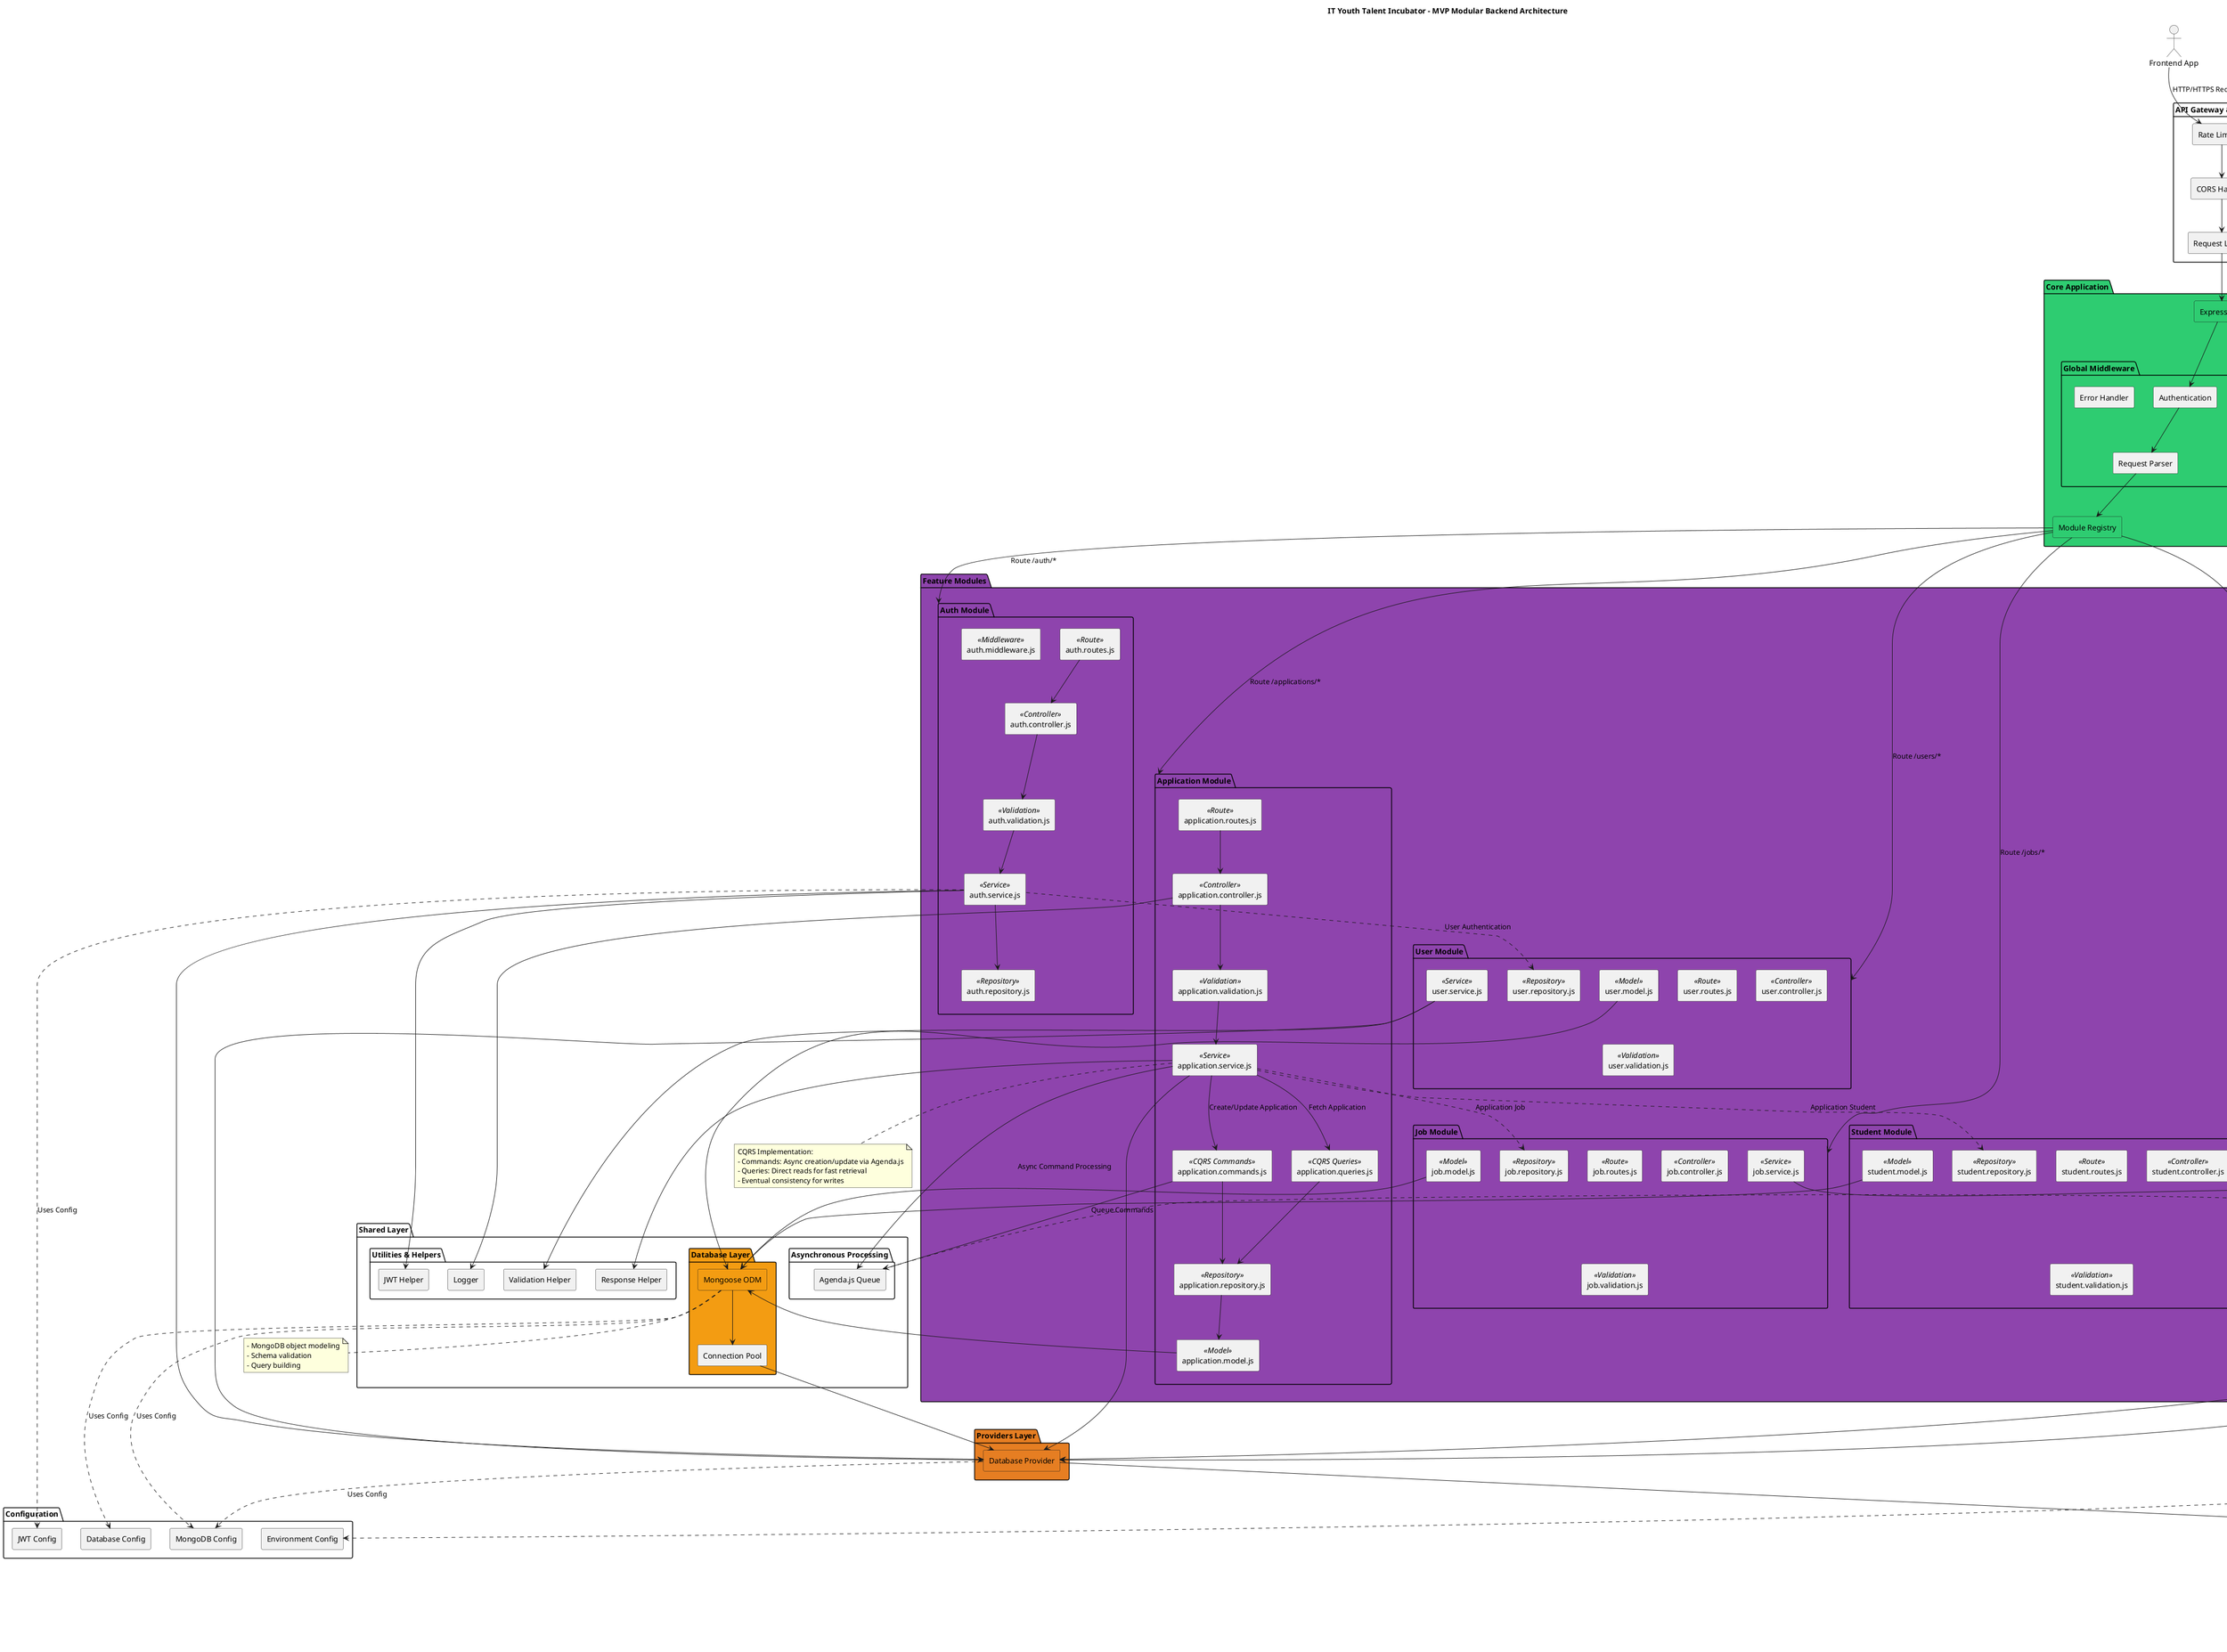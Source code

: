 @startuml IT_Youth_Talent_Incubator_MVP_Modular_Backend_Architecture

skinparam componentStyle rectangle

!define PRIMARY_COLOR #3498db
!define SECONDARY_COLOR #2ecc71
!define WARNING_COLOR #f39c12
!define MODULE_COLOR #8e44ad
!define PROVIDER_COLOR #e67e22
!define MONITORING_COLOR #16a085

title IT Youth Talent Incubator - MVP Modular Backend Architecture

' External Services
cloud "External Services" as external {
    component "MongoDB Atlas" as mongodb #f39c12
}

' Providers Layer
package "Providers Layer" as providers_layer #e67e22 {
    component "Database Provider" as db_provider #e67e22
}

' API Gateway & Security Layer
package "API Gateway & Security" as gateway {
    component "Rate Limiting" as rate_limit
    component "CORS Handler" as cors
    component "Request Logger" as logger
}

' Core Application
package "Core Application" as core_app #2ecc71 {
    component "Express App" as express_app #2ecc71
    component "Module Registry" as module_registry #2ecc71

    ' Global Middleware
    package "Global Middleware" as global_middleware {
        component "Authentication" as global_auth
        component "Error Handler" as global_error
        component "Request Parser" as request_parser
    }
}

' Feature Modules
package "Feature Modules" as feature_modules #8e44ad {
    package "Auth Module" as auth_module #8e44ad {
        component "auth.routes.js" as auth_routes <<Route>>
        component "auth.controller.js" as auth_controller <<Controller>>
        component "auth.service.js" as auth_service <<Service>>
        component "auth.repository.js" as auth_repository <<Repository>>
        component "auth.validation.js" as auth_validation <<Validation>>
        component "auth.middleware.js" as auth_middleware <<Middleware>>
    }

    package "User Module" as user_module #8e44ad {
        component "user.routes.js" as user_routes <<Route>>
        component "user.controller.js" as user_controller <<Controller>>
        component "user.service.js" as user_service <<Service>>
        component "user.repository.js" as user_repository <<Repository>>
        component "user.validation.js" as user_validation <<Validation>>
        component "user.model.js" as user_model <<Model>>
    }

    package "Student Module" as student_module #8e44ad {
        component "student.routes.js" as student_routes <<Route>>
        component "student.controller.js" as student_controller <<Controller>>
        component "student.service.js" as student_service <<Service>>
        component "student.repository.js" as student_repository <<Repository>> 
        component "student.validation.js" as student_validation <<Validation>>
        component "student.model.js" as student_model <<Model>>
    }

    package "Job Module" as job_module #8e44ad {
        component "job.routes.js" as job_routes <<Route>>
        component "job.controller.js" as job_controller <<Controller>>
        component "job.service.js" as job_service <<Service>>
        component "job.repository.js" as job_repository <<Repository>>
        component "job.validation.js" as job_validation <<Validation>>
        component "job.model.js" as job_model <<Model>>
    }

    package "Application Module" as application_module #8e44ad {
        component "application.routes.js" as app_routes <<Route>>
        component "application.controller.js" as app_controller <<Controller>>
        component "application.service.js" as app_service <<Service>>
        component "application.repository.js" as app_repository <<Repository>>
        component "application.validation.js" as app_validation <<Validation>>
        component "application.model.js" as app_model <<Model>>
        component "application.commands.js" as app_commands <<CQRS Commands>>
        component "application.queries.js" as app_queries <<CQRS Queries>>
    }
}

' Shared Layer
package "Shared Layer" as shared_layer {
    package "Database Layer" as db_layer #f39c12 {
        component "Mongoose ODM" as mongoose #f39c12
        component "Connection Pool" as connection_pool
    }

    package "Utilities & Helpers" as utilities {
        component "JWT Helper" as jwt_helper
        component "Validation Helper" as validation_helper
        component "Response Helper" as response_helper
        component "Logger" as logger_util
    }

    package "Asynchronous Processing" as async_processing {
        component "Agenda.js Queue" as agenda_queue
    }
}

' Monitoring & Logging
package "Monitoring & Logging" as monitoring_layer #16a085 {
    component "Winston Logger" as winston #16a085
}

' Configuration Layer
package "Configuration" as config_layer {
    component "Environment Config" as env_config
    component "Database Config" as db_config
    component "MongoDB Config" as mongodb_config
    component "JWT Config" as jwt_config
}

' Client Applications
actor "Frontend App" as frontend
actor "Mobile App" as mobile

' =============== RELATIONSHIPS ===============

' Client to API Gateway
frontend --> rate_limit : HTTP/HTTPS Requests
mobile --> rate_limit : HTTP/HTTPS Requests

' API Gateway Flow
rate_limit --> cors
cors --> logger
logger --> express_app

' Express App to Global Middleware
express_app --> global_auth
global_auth --> request_parser
request_parser --> module_registry

' Module Registry to Feature Modules
module_registry --> auth_module : Route /auth/*
module_registry --> user_module : Route /users/*
module_registry --> student_module : Route /students/*
module_registry --> job_module : Route /jobs/*
module_registry --> application_module : Route /applications/*

' Module Internal Flow (Example: Auth Module)
auth_routes --> auth_controller
auth_controller --> auth_validation
auth_validation --> auth_service
auth_service --> auth_repository

' Module Internal Flow (Example: Application Module with CQRS)
app_routes --> app_controller
app_controller --> app_validation
app_validation --> app_service
app_service --> app_commands : Create/Update Application
app_service --> app_queries : Fetch Application
app_commands --> agenda_queue : Queue Commands
app_commands --> app_repository
app_queries --> app_repository
app_repository --> app_model

' Cross-Module Dependencies
auth_service ..> user_repository : User Authentication
app_service ..> student_repository : Application Student
app_service ..> job_repository : Application Job

' Modules to Providers
auth_service --> db_provider
user_service --> db_provider
student_service --> db_provider
job_service --> db_provider
app_service --> db_provider

' Providers to External Services
db_provider --> mongodb

' Shared Layer Usage
auth_service --> jwt_helper
user_service --> validation_helper
app_service --> response_helper
app_service --> agenda_queue : Async Command Processing
app_controller --> logger_util

' Database Layer
user_model --> mongoose
student_model --> mongoose
job_model --> mongoose
app_model --> mongoose
mongoose --> connection_pool
connection_pool --> db_provider
mongoose ..> db_config : Uses Config
mongoose ..> mongodb_config : Uses Config

' Monitoring and Logging
express_app --> winston : Log Requests/Errors

' Configuration
express_app ..> env_config : Uses Config
db_provider ..> mongodb_config : Uses Config
auth_service ..> jwt_config : Uses Config

' Notes
note right of mongodb
    - Primary document storage
    - User, Student, Job, Application data
    - Flexible schema design
end note

note bottom of mongoose
    - MongoDB object modeling
    - Schema validation
    - Query building
end note

note left of global_middleware
    Authentication Flow:
    - JWT validation
    - Request parsing
    - Error handling
end note

note bottom of app_service
    CQRS Implementation:
    - Commands: Async creation/update via Agenda.js
    - Queries: Direct reads for fast retrieval
    - Eventual consistency for writes
end note

note right of agenda_queue
    - Handles async commands (e.g., application creation)
    - Uses MongoDB for job storage
    - Lightweight for MVP
end note

note right of monitoring_layer
    Observability:
    - Basic logging with Winston
    - Request/error tracking
end note

' Legend
legend bottom right
|= Color |= Component Type |
| #SECONDARY_COLOR | Core Application |
| #WARNING_COLOR | MongoDB Database |
| #MODULE_COLOR | Feature Modules |
| #PROVIDER_COLOR | Service Providers |
| #MONITORING_COLOR | Monitoring & Logging |
end legend

@enduml